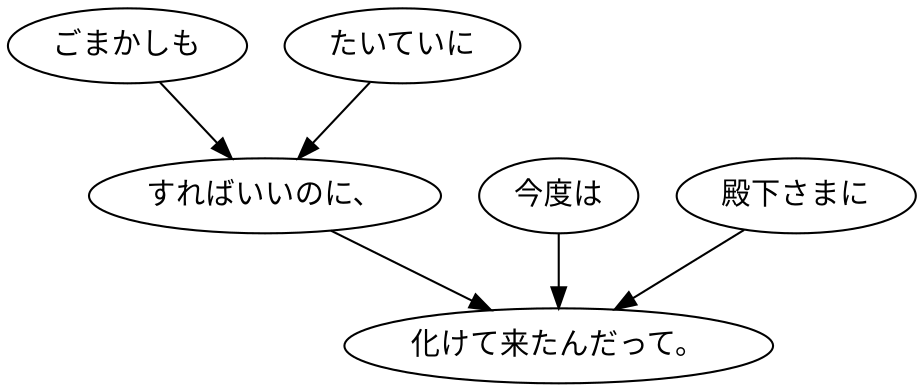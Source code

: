 digraph graph6879 {
	node0 [label="ごまかしも"];
	node1 [label="たいていに"];
	node2 [label="すればいいのに、"];
	node3 [label="今度は"];
	node4 [label="殿下さまに"];
	node5 [label="化けて来たんだって。"];
	node0 -> node2;
	node1 -> node2;
	node2 -> node5;
	node3 -> node5;
	node4 -> node5;
}
